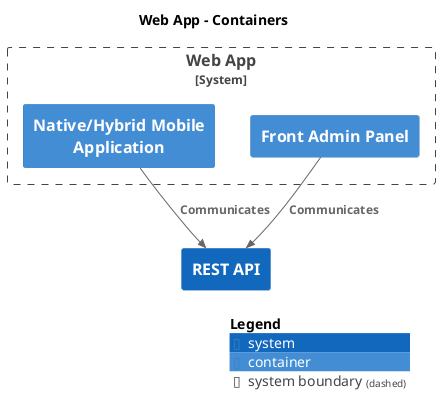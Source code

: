 @startuml
set separator none
title Web App - Containers

top to bottom direction

!include <C4/C4>
!include <C4/C4_Context>
!include <C4/C4_Container>

System(RESTAPI, "REST API", "", $tags="")

System_Boundary("WebApp_boundary", "Web App", $tags="") {
  Container(WebApp.NativeHybridMobileApplication, "Native/Hybrid Mobile Application", "", $tags="")
  Container(WebApp.FrontAdminPanel, "Front Admin Panel", "", $tags="")
}

Rel_D(WebApp.NativeHybridMobileApplication, RESTAPI, "Communicates", $tags="")
Rel_D(WebApp.FrontAdminPanel, RESTAPI, "Communicates", $tags="")

SHOW_LEGEND(true)
@enduml